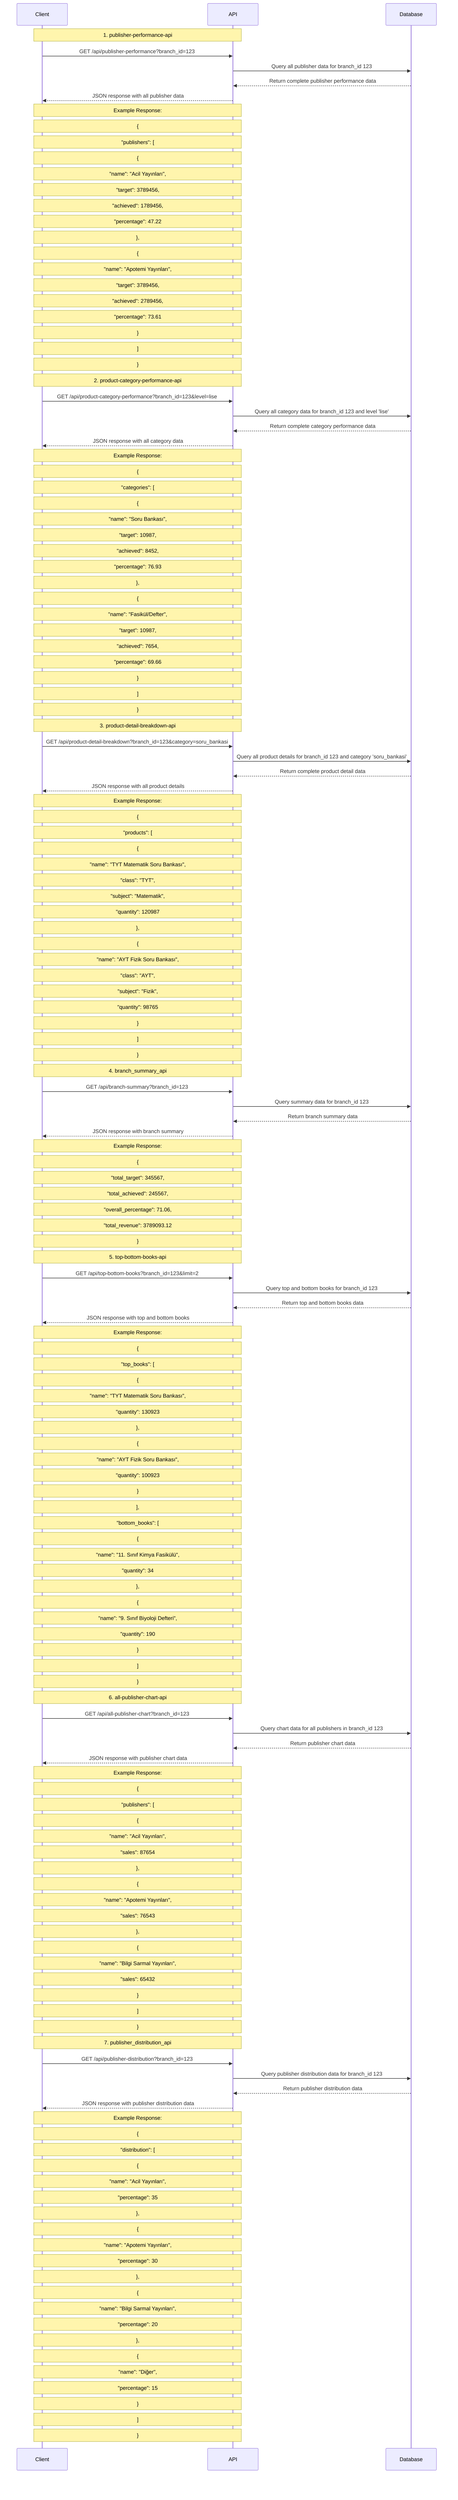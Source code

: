 sequenceDiagram
    participant Client
    participant API
    participant Database

    Note over Client,API: 1. publisher-performance-api
    Client->>API: GET /api/publisher-performance?branch_id=123
    API->>Database: Query all publisher data for branch_id 123
    Database-->>API: Return complete publisher performance data
    API-->>Client: JSON response with all publisher data
    Note over Client,API: Example Response:
    Note over Client,API: {
    Note over Client,API:   "publishers": [
    Note over Client,API:     {
    Note over Client,API:       "name": "Acil Yayınları",
    Note over Client,API:       "target": 3789456,
    Note over Client,API:       "achieved": 1789456,
    Note over Client,API:       "percentage": 47.22
    Note over Client,API:     },
    Note over Client,API:     {
    Note over Client,API:       "name": "Apotemi Yayınları",
    Note over Client,API:       "target": 3789456,
    Note over Client,API:       "achieved": 2789456,
    Note over Client,API:       "percentage": 73.61
    Note over Client,API:     }
    Note over Client,API:   ]
    Note over Client,API: }

    Note over Client,API: 2. product-category-performance-api
    Client->>API: GET /api/product-category-performance?branch_id=123&level=lise
    API->>Database: Query all category data for branch_id 123 and level 'lise'
    Database-->>API: Return complete category performance data
    API-->>Client: JSON response with all category data
    Note over Client,API: Example Response:
    Note over Client,API: {
    Note over Client,API:   "categories": [
    Note over Client,API:     {
    Note over Client,API:       "name": "Soru Bankası",
    Note over Client,API:       "target": 10987,
    Note over Client,API:       "achieved": 8452,
    Note over Client,API:       "percentage": 76.93
    Note over Client,API:     },
    Note over Client,API:     {
    Note over Client,API:       "name": "Fasikül/Defter",
    Note over Client,API:       "target": 10987,
    Note over Client,API:       "achieved": 7654,
    Note over Client,API:       "percentage": 69.66
    Note over Client,API:     }
    Note over Client,API:   ]
    Note over Client,API: }

    Note over Client,API: 3. product-detail-breakdown-api
    Client->>API: GET /api/product-detail-breakdown?branch_id=123&category=soru_bankasi
    API->>Database: Query all product details for branch_id 123 and category 'soru_bankasi'
    Database-->>API: Return complete product detail data
    API-->>Client: JSON response with all product details
    Note over Client,API: Example Response:
    Note over Client,API: {
    Note over Client,API:   "products": [
    Note over Client,API:     {
    Note over Client,API:       "name": "TYT Matematik Soru Bankası",
    Note over Client,API:       "class": "TYT",
    Note over Client,API:       "subject": "Matematik",
    Note over Client,API:       "quantity": 120987
    Note over Client,API:     },
    Note over Client,API:     {
    Note over Client,API:       "name": "AYT Fizik Soru Bankası",
    Note over Client,API:       "class": "AYT",
    Note over Client,API:       "subject": "Fizik",
    Note over Client,API:       "quantity": 98765
    Note over Client,API:     }
    Note over Client,API:   ]
    Note over Client,API: }

    Note over Client,API: 4. branch_summary_api
    Client->>API: GET /api/branch-summary?branch_id=123
    API->>Database: Query summary data for branch_id 123
    Database-->>API: Return branch summary data
    API-->>Client: JSON response with branch summary
    Note over Client,API: Example Response:
    Note over Client,API: {
    Note over Client,API:   "total_target": 345567,
    Note over Client,API:   "total_achieved": 245567,
    Note over Client,API:   "overall_percentage": 71.06,
    Note over Client,API:   "total_revenue": 3789093.12
    Note over Client,API: }

    Note over Client,API: 5. top-bottom-books-api
    Client->>API: GET /api/top-bottom-books?branch_id=123&limit=2
    API->>Database: Query top and bottom books for branch_id 123
    Database-->>API: Return top and bottom books data
    API-->>Client: JSON response with top and bottom books
    Note over Client,API: Example Response:
    Note over Client,API: {
    Note over Client,API:   "top_books": [
    Note over Client,API:     {
    Note over Client,API:       "name": "TYT Matematik Soru Bankası",
    Note over Client,API:       "quantity": 130923
    Note over Client,API:     },
    Note over Client,API:     {
    Note over Client,API:       "name": "AYT Fizik Soru Bankası",
    Note over Client,API:       "quantity": 100923
    Note over Client,API:     }
    Note over Client,API:   ],
    Note over Client,API:   "bottom_books": [
    Note over Client,API:     {
    Note over Client,API:       "name": "11. Sınıf Kimya Fasikülü",
    Note over Client,API:       "quantity": 34
    Note over Client,API:     },
    Note over Client,API:     {
    Note over Client,API:       "name": "9. Sınıf Biyoloji Defteri",
    Note over Client,API:       "quantity": 190
    Note over Client,API:     }
    Note over Client,API:   ]
    Note over Client,API: }

    Note over Client,API: 6. all-publisher-chart-api
    Client->>API: GET /api/all-publisher-chart?branch_id=123
    API->>Database: Query chart data for all publishers in branch_id 123
    Database-->>API: Return publisher chart data
    API-->>Client: JSON response with publisher chart data
    Note over Client,API: Example Response:
    Note over Client,API: {
    Note over Client,API:   "publishers": [
    Note over Client,API:     {
    Note over Client,API:       "name": "Acil Yayınları",
    Note over Client,API:       "sales": 87654
    Note over Client,API:     },
    Note over Client,API:     {
    Note over Client,API:       "name": "Apotemi Yayınları",
    Note over Client,API:       "sales": 76543
    Note over Client,API:     },
    Note over Client,API:     {
    Note over Client,API:       "name": "Bilgi Sarmal Yayınları",
    Note over Client,API:       "sales": 65432
    Note over Client,API:     }
    Note over Client,API:   ]
    Note over Client,API: }

    Note over Client,API: 7. publisher_distribution_api
    Client->>API: GET /api/publisher-distribution?branch_id=123
    API->>Database: Query publisher distribution data for branch_id 123
    Database-->>API: Return publisher distribution data
    API-->>Client: JSON response with publisher distribution data
    Note over Client,API: Example Response:
    Note over Client,API: {
    Note over Client,API:   "distribution": [
    Note over Client,API:     {
    Note over Client,API:       "name": "Acil Yayınları",
    Note over Client,API:       "percentage": 35
    Note over Client,API:     },
    Note over Client,API:     {
    Note over Client,API:       "name": "Apotemi Yayınları",
    Note over Client,API:       "percentage": 30
    Note over Client,API:     },
    Note over Client,API:     {
    Note over Client,API:       "name": "Bilgi Sarmal Yayınları",
    Note over Client,API:       "percentage": 20
    Note over Client,API:     },
    Note over Client,API:     {
    Note over Client,API:       "name": "Diğer",
    Note over Client,API:       "percentage": 15
    Note over Client,API:     }
    Note over Client,API:   ]
    Note over Client,API: }
